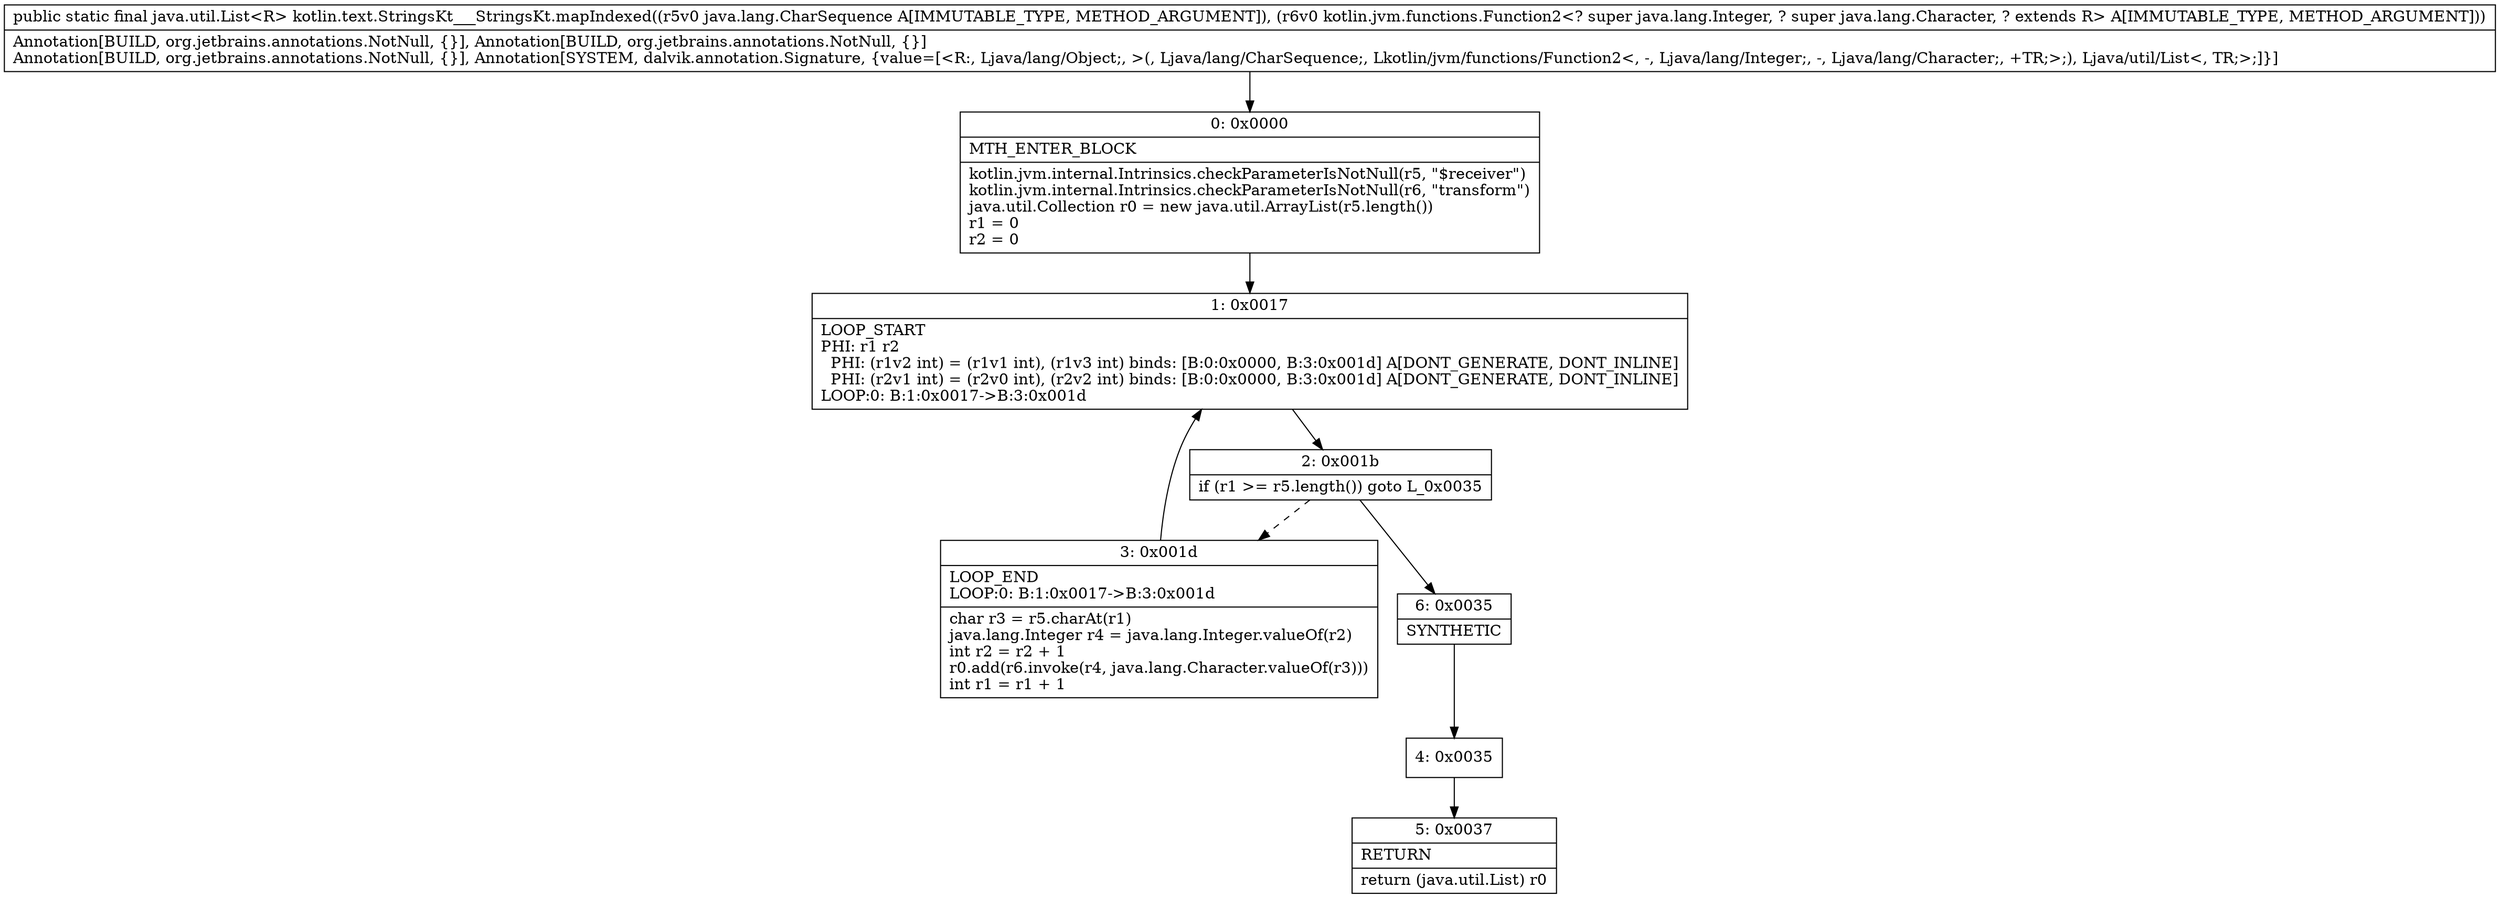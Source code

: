 digraph "CFG forkotlin.text.StringsKt___StringsKt.mapIndexed(Ljava\/lang\/CharSequence;Lkotlin\/jvm\/functions\/Function2;)Ljava\/util\/List;" {
Node_0 [shape=record,label="{0\:\ 0x0000|MTH_ENTER_BLOCK\l|kotlin.jvm.internal.Intrinsics.checkParameterIsNotNull(r5, \"$receiver\")\lkotlin.jvm.internal.Intrinsics.checkParameterIsNotNull(r6, \"transform\")\ljava.util.Collection r0 = new java.util.ArrayList(r5.length())\lr1 = 0\lr2 = 0\l}"];
Node_1 [shape=record,label="{1\:\ 0x0017|LOOP_START\lPHI: r1 r2 \l  PHI: (r1v2 int) = (r1v1 int), (r1v3 int) binds: [B:0:0x0000, B:3:0x001d] A[DONT_GENERATE, DONT_INLINE]\l  PHI: (r2v1 int) = (r2v0 int), (r2v2 int) binds: [B:0:0x0000, B:3:0x001d] A[DONT_GENERATE, DONT_INLINE]\lLOOP:0: B:1:0x0017\-\>B:3:0x001d\l}"];
Node_2 [shape=record,label="{2\:\ 0x001b|if (r1 \>= r5.length()) goto L_0x0035\l}"];
Node_3 [shape=record,label="{3\:\ 0x001d|LOOP_END\lLOOP:0: B:1:0x0017\-\>B:3:0x001d\l|char r3 = r5.charAt(r1)\ljava.lang.Integer r4 = java.lang.Integer.valueOf(r2)\lint r2 = r2 + 1\lr0.add(r6.invoke(r4, java.lang.Character.valueOf(r3)))\lint r1 = r1 + 1\l}"];
Node_4 [shape=record,label="{4\:\ 0x0035}"];
Node_5 [shape=record,label="{5\:\ 0x0037|RETURN\l|return (java.util.List) r0\l}"];
Node_6 [shape=record,label="{6\:\ 0x0035|SYNTHETIC\l}"];
MethodNode[shape=record,label="{public static final java.util.List\<R\> kotlin.text.StringsKt___StringsKt.mapIndexed((r5v0 java.lang.CharSequence A[IMMUTABLE_TYPE, METHOD_ARGUMENT]), (r6v0 kotlin.jvm.functions.Function2\<? super java.lang.Integer, ? super java.lang.Character, ? extends R\> A[IMMUTABLE_TYPE, METHOD_ARGUMENT]))  | Annotation[BUILD, org.jetbrains.annotations.NotNull, \{\}], Annotation[BUILD, org.jetbrains.annotations.NotNull, \{\}]\lAnnotation[BUILD, org.jetbrains.annotations.NotNull, \{\}], Annotation[SYSTEM, dalvik.annotation.Signature, \{value=[\<R:, Ljava\/lang\/Object;, \>(, Ljava\/lang\/CharSequence;, Lkotlin\/jvm\/functions\/Function2\<, \-, Ljava\/lang\/Integer;, \-, Ljava\/lang\/Character;, +TR;\>;), Ljava\/util\/List\<, TR;\>;]\}]\l}"];
MethodNode -> Node_0;
Node_0 -> Node_1;
Node_1 -> Node_2;
Node_2 -> Node_3[style=dashed];
Node_2 -> Node_6;
Node_3 -> Node_1;
Node_4 -> Node_5;
Node_6 -> Node_4;
}

